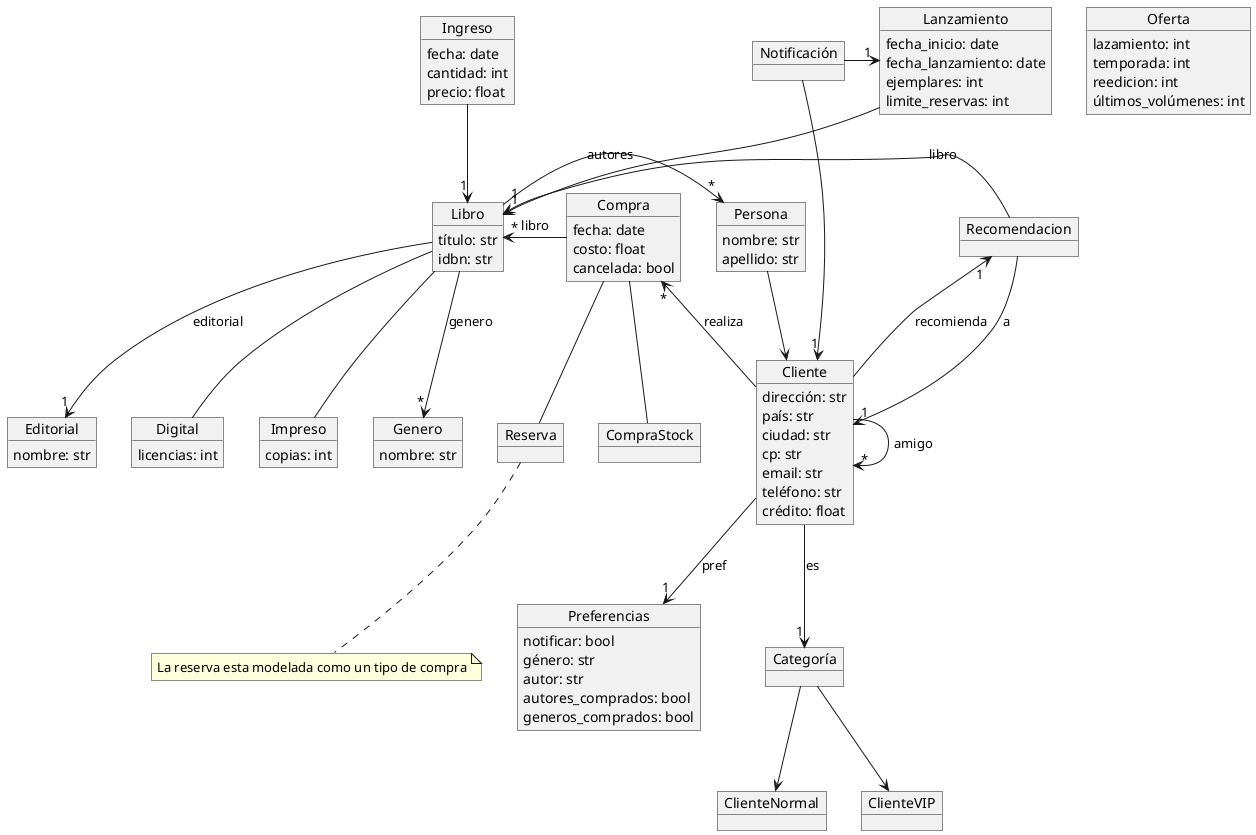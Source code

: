 @startuml

object Oferta {
    lazamiento: int
    temporada: int
    reedicion: int
    últimos_volúmenes: int
}


together {
    object Persona {
        nombre: str
        apellido: str
    }
    object Cliente {
        dirección: str
        país: str
        ciudad: str
        cp: str
        email: str
        teléfono: str
        crédito: float
    }

    object Categoría
    object ClienteNormal
    object ClienteVIP
}

object Preferencias {
    notificar: bool
    género: str
    autor: str
    autores_comprados: bool
    generos_comprados: bool
}

together {
    object Libro {
        título: str
        idbn: str
    }
    object Digital {
        licencias: int
    }
    object Impreso {
        copias: int
    }
    object Genero {
        nombre: str
    }
    object Editorial {
        nombre: str
    }
}


object Lanzamiento {
    fecha_inicio: date
    fecha_lanzamiento: date
    ejemplares: int
    limite_reservas: int
}

object Compra {
    fecha: date
    costo: float
    cancelada: bool
}
object CompraStock {
}
object Reserva {
}
note bottom of Reserva: La reserva esta modelada como un tipo de compra


object Ingreso {
    fecha: date
    cantidad: int
    precio: float
}

object Recomendacion

object Notificación


/'
object Inventario
object StockDigital {
    licencias: int
}
object StockFisico {
    copias: int
}

Inventario -u- StockDigital
StockDigital -u- "1" Digital : en_stock
Inventario -u- StockFisico
StockFisico -u- "1" Impreso : en_stock
'/

Cliente -d-> "1" Preferencias : pref


Compra -> "*" Libro : libro
Compra -d- CompraStock
Compra -d- Reserva


Libro --> "*" Persona : autores
Libro --> "*" Genero: genero
Libro --> "1" Editorial: editorial

Persona -d-> Cliente
Cliente -d-> "1" Categoría : es
Categoría -d-> ClienteNormal
Categoría -d-> ClienteVIP

Cliente ---> "*" Compra : realiza
Cliente -> "*" Cliente : amigo
Cliente -u-> "1" Recomendacion : recomienda
Recomendacion --> "1" Cliente : a
Recomendacion -l-> "1" Libro : libro


Libro -d- Digital
Libro -d- Impreso

Ingreso -d-> "1" Libro
Lanzamiento -d-> "1" Libro

Notificación -> "1" Cliente
Notificación -> "1" Lanzamiento

@enduml